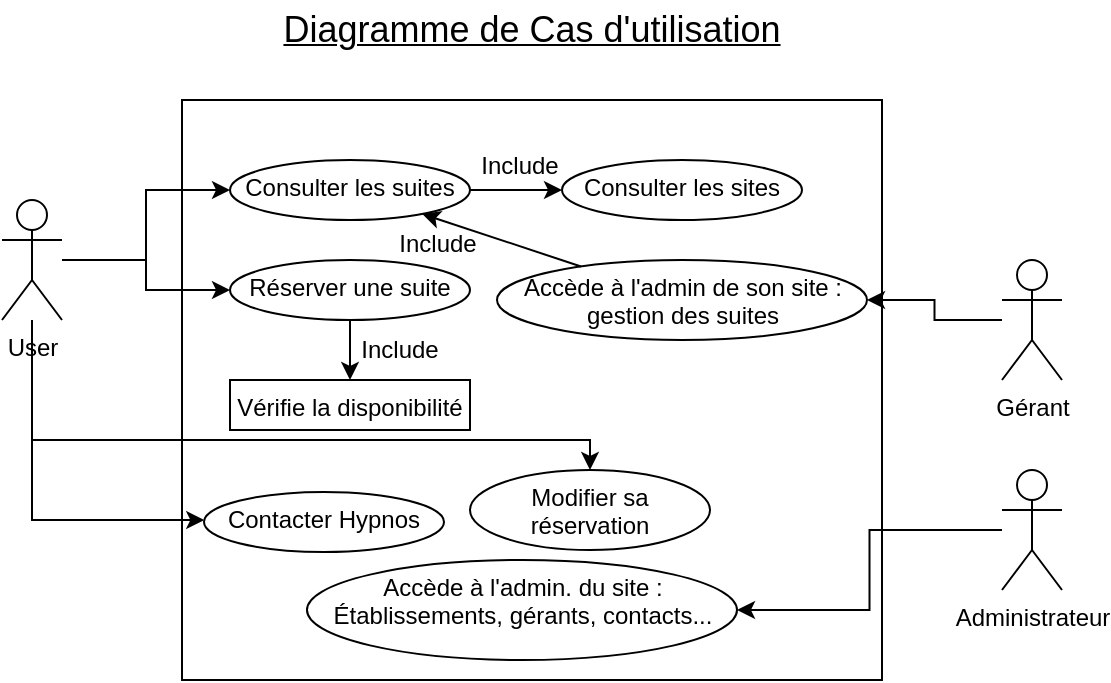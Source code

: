<mxfile version="17.4.0" type="device"><diagram id="qjCtKE94LbjXqY-sAtbU" name="Page-1"><mxGraphModel dx="786" dy="407" grid="1" gridSize="10" guides="1" tooltips="1" connect="1" arrows="1" fold="1" page="1" pageScale="1" pageWidth="827" pageHeight="1169" math="0" shadow="0"><root><mxCell id="0"/><mxCell id="1" parent="0"/><mxCell id="NGi8pm8JbuxEYz-LhKLC-27" value="" style="rounded=0;whiteSpace=wrap;html=1;" vertex="1" parent="1"><mxGeometry x="270" y="70" width="350" height="290" as="geometry"/></mxCell><mxCell id="NGi8pm8JbuxEYz-LhKLC-29" value="" style="edgeStyle=orthogonalEdgeStyle;rounded=0;orthogonalLoop=1;jettySize=auto;html=1;" edge="1" parent="1" source="NGi8pm8JbuxEYz-LhKLC-1" target="NGi8pm8JbuxEYz-LhKLC-28"><mxGeometry relative="1" as="geometry"><Array as="points"><mxPoint x="195" y="240"/><mxPoint x="474" y="240"/></Array></mxGeometry></mxCell><mxCell id="NGi8pm8JbuxEYz-LhKLC-1" value="User" style="shape=umlActor;verticalLabelPosition=bottom;verticalAlign=top;html=1;outlineConnect=0;" vertex="1" parent="1"><mxGeometry x="180" y="120" width="30" height="60" as="geometry"/></mxCell><mxCell id="NGi8pm8JbuxEYz-LhKLC-24" value="" style="edgeStyle=orthogonalEdgeStyle;rounded=0;orthogonalLoop=1;jettySize=auto;html=1;" edge="1" parent="1" source="NGi8pm8JbuxEYz-LhKLC-3" target="NGi8pm8JbuxEYz-LhKLC-23"><mxGeometry relative="1" as="geometry"/></mxCell><mxCell id="NGi8pm8JbuxEYz-LhKLC-3" value="Gérant" style="shape=umlActor;verticalLabelPosition=bottom;verticalAlign=top;html=1;outlineConnect=0;" vertex="1" parent="1"><mxGeometry x="680" y="150" width="30" height="60" as="geometry"/></mxCell><mxCell id="NGi8pm8JbuxEYz-LhKLC-22" value="" style="edgeStyle=orthogonalEdgeStyle;rounded=0;orthogonalLoop=1;jettySize=auto;html=1;" edge="1" parent="1" source="NGi8pm8JbuxEYz-LhKLC-4" target="NGi8pm8JbuxEYz-LhKLC-21"><mxGeometry relative="1" as="geometry"/></mxCell><mxCell id="NGi8pm8JbuxEYz-LhKLC-4" value="Administrateur" style="shape=umlActor;verticalLabelPosition=bottom;verticalAlign=top;html=1;outlineConnect=0;" vertex="1" parent="1"><mxGeometry x="680" y="255" width="30" height="60" as="geometry"/></mxCell><mxCell id="NGi8pm8JbuxEYz-LhKLC-26" value="" style="edgeStyle=orthogonalEdgeStyle;rounded=0;orthogonalLoop=1;jettySize=auto;html=1;" edge="1" parent="1" source="NGi8pm8JbuxEYz-LhKLC-6" target="NGi8pm8JbuxEYz-LhKLC-25"><mxGeometry relative="1" as="geometry"/></mxCell><mxCell id="NGi8pm8JbuxEYz-LhKLC-6" value="Consulter les suites" style="ellipse;whiteSpace=wrap;html=1;verticalAlign=top;" vertex="1" parent="1"><mxGeometry x="294" y="100" width="120" height="30" as="geometry"/></mxCell><mxCell id="NGi8pm8JbuxEYz-LhKLC-7" value="" style="edgeStyle=orthogonalEdgeStyle;rounded=0;orthogonalLoop=1;jettySize=auto;html=1;" edge="1" parent="1" source="NGi8pm8JbuxEYz-LhKLC-1" target="NGi8pm8JbuxEYz-LhKLC-6"><mxGeometry relative="1" as="geometry"/></mxCell><mxCell id="NGi8pm8JbuxEYz-LhKLC-15" value="" style="edgeStyle=orthogonalEdgeStyle;rounded=0;orthogonalLoop=1;jettySize=auto;html=1;" edge="1" parent="1" source="NGi8pm8JbuxEYz-LhKLC-10" target="NGi8pm8JbuxEYz-LhKLC-14"><mxGeometry relative="1" as="geometry"/></mxCell><mxCell id="NGi8pm8JbuxEYz-LhKLC-10" value="Réserver une suite" style="ellipse;whiteSpace=wrap;html=1;verticalAlign=top;" vertex="1" parent="1"><mxGeometry x="294" y="150" width="120" height="30" as="geometry"/></mxCell><mxCell id="NGi8pm8JbuxEYz-LhKLC-11" value="" style="edgeStyle=orthogonalEdgeStyle;rounded=0;orthogonalLoop=1;jettySize=auto;html=1;" edge="1" parent="1" source="NGi8pm8JbuxEYz-LhKLC-1" target="NGi8pm8JbuxEYz-LhKLC-10"><mxGeometry relative="1" as="geometry"/></mxCell><mxCell id="NGi8pm8JbuxEYz-LhKLC-14" value="Vérifie la disponibilité" style="whiteSpace=wrap;html=1;verticalAlign=top;" vertex="1" parent="1"><mxGeometry x="294" y="210" width="120" height="25" as="geometry"/></mxCell><mxCell id="NGi8pm8JbuxEYz-LhKLC-16" value="Include" style="text;html=1;strokeColor=none;fillColor=none;align=center;verticalAlign=middle;whiteSpace=wrap;rounded=0;" vertex="1" parent="1"><mxGeometry x="349" y="180" width="60" height="30" as="geometry"/></mxCell><mxCell id="NGi8pm8JbuxEYz-LhKLC-17" value="Contacter Hypnos" style="ellipse;whiteSpace=wrap;html=1;verticalAlign=top;" vertex="1" parent="1"><mxGeometry x="281" y="266" width="120" height="30" as="geometry"/></mxCell><mxCell id="NGi8pm8JbuxEYz-LhKLC-18" value="" style="edgeStyle=orthogonalEdgeStyle;rounded=0;orthogonalLoop=1;jettySize=auto;html=1;" edge="1" parent="1" target="NGi8pm8JbuxEYz-LhKLC-17"><mxGeometry relative="1" as="geometry"><mxPoint x="195" y="200" as="sourcePoint"/><Array as="points"><mxPoint x="195" y="280"/></Array></mxGeometry></mxCell><mxCell id="NGi8pm8JbuxEYz-LhKLC-21" value="&lt;div&gt;Accède à l'admin. du site :&lt;/div&gt;&lt;div&gt;Établissements, gérants, contacts...&lt;br&gt;&lt;/div&gt;" style="ellipse;whiteSpace=wrap;html=1;verticalAlign=top;" vertex="1" parent="1"><mxGeometry x="332.5" y="300" width="215" height="50" as="geometry"/></mxCell><mxCell id="NGi8pm8JbuxEYz-LhKLC-23" value="Accède à l'admin de son site : gestion des suites" style="ellipse;whiteSpace=wrap;html=1;verticalAlign=top;" vertex="1" parent="1"><mxGeometry x="427.5" y="150" width="185" height="40" as="geometry"/></mxCell><mxCell id="NGi8pm8JbuxEYz-LhKLC-25" value="Consulter les sites" style="ellipse;whiteSpace=wrap;html=1;verticalAlign=top;" vertex="1" parent="1"><mxGeometry x="460" y="100" width="120" height="30" as="geometry"/></mxCell><mxCell id="NGi8pm8JbuxEYz-LhKLC-28" value="Modifier sa réservation" style="ellipse;whiteSpace=wrap;html=1;verticalAlign=top;" vertex="1" parent="1"><mxGeometry x="414" y="255" width="120" height="40" as="geometry"/></mxCell><mxCell id="NGi8pm8JbuxEYz-LhKLC-30" value="Include" style="text;html=1;strokeColor=none;fillColor=none;align=center;verticalAlign=middle;whiteSpace=wrap;rounded=0;" vertex="1" parent="1"><mxGeometry x="409" y="88" width="60" height="30" as="geometry"/></mxCell><mxCell id="NGi8pm8JbuxEYz-LhKLC-31" value="Include" style="text;html=1;strokeColor=none;fillColor=none;align=center;verticalAlign=middle;whiteSpace=wrap;rounded=0;" vertex="1" parent="1"><mxGeometry x="368" y="127" width="60" height="30" as="geometry"/></mxCell><mxCell id="NGi8pm8JbuxEYz-LhKLC-32" value="" style="endArrow=classic;html=1;rounded=0;" edge="1" parent="1" source="NGi8pm8JbuxEYz-LhKLC-23" target="NGi8pm8JbuxEYz-LhKLC-6"><mxGeometry width="50" height="50" relative="1" as="geometry"><mxPoint x="540" y="240" as="sourcePoint"/><mxPoint x="590" y="190" as="targetPoint"/></mxGeometry></mxCell><mxCell id="NGi8pm8JbuxEYz-LhKLC-33" value="&lt;u&gt;&lt;font style=&quot;font-size: 18px&quot;&gt;Diagramme de Cas d'utilisation&lt;/font&gt;&lt;/u&gt;" style="text;html=1;strokeColor=none;fillColor=none;align=center;verticalAlign=middle;whiteSpace=wrap;rounded=0;" vertex="1" parent="1"><mxGeometry x="290" y="20" width="310" height="30" as="geometry"/></mxCell></root></mxGraphModel></diagram></mxfile>